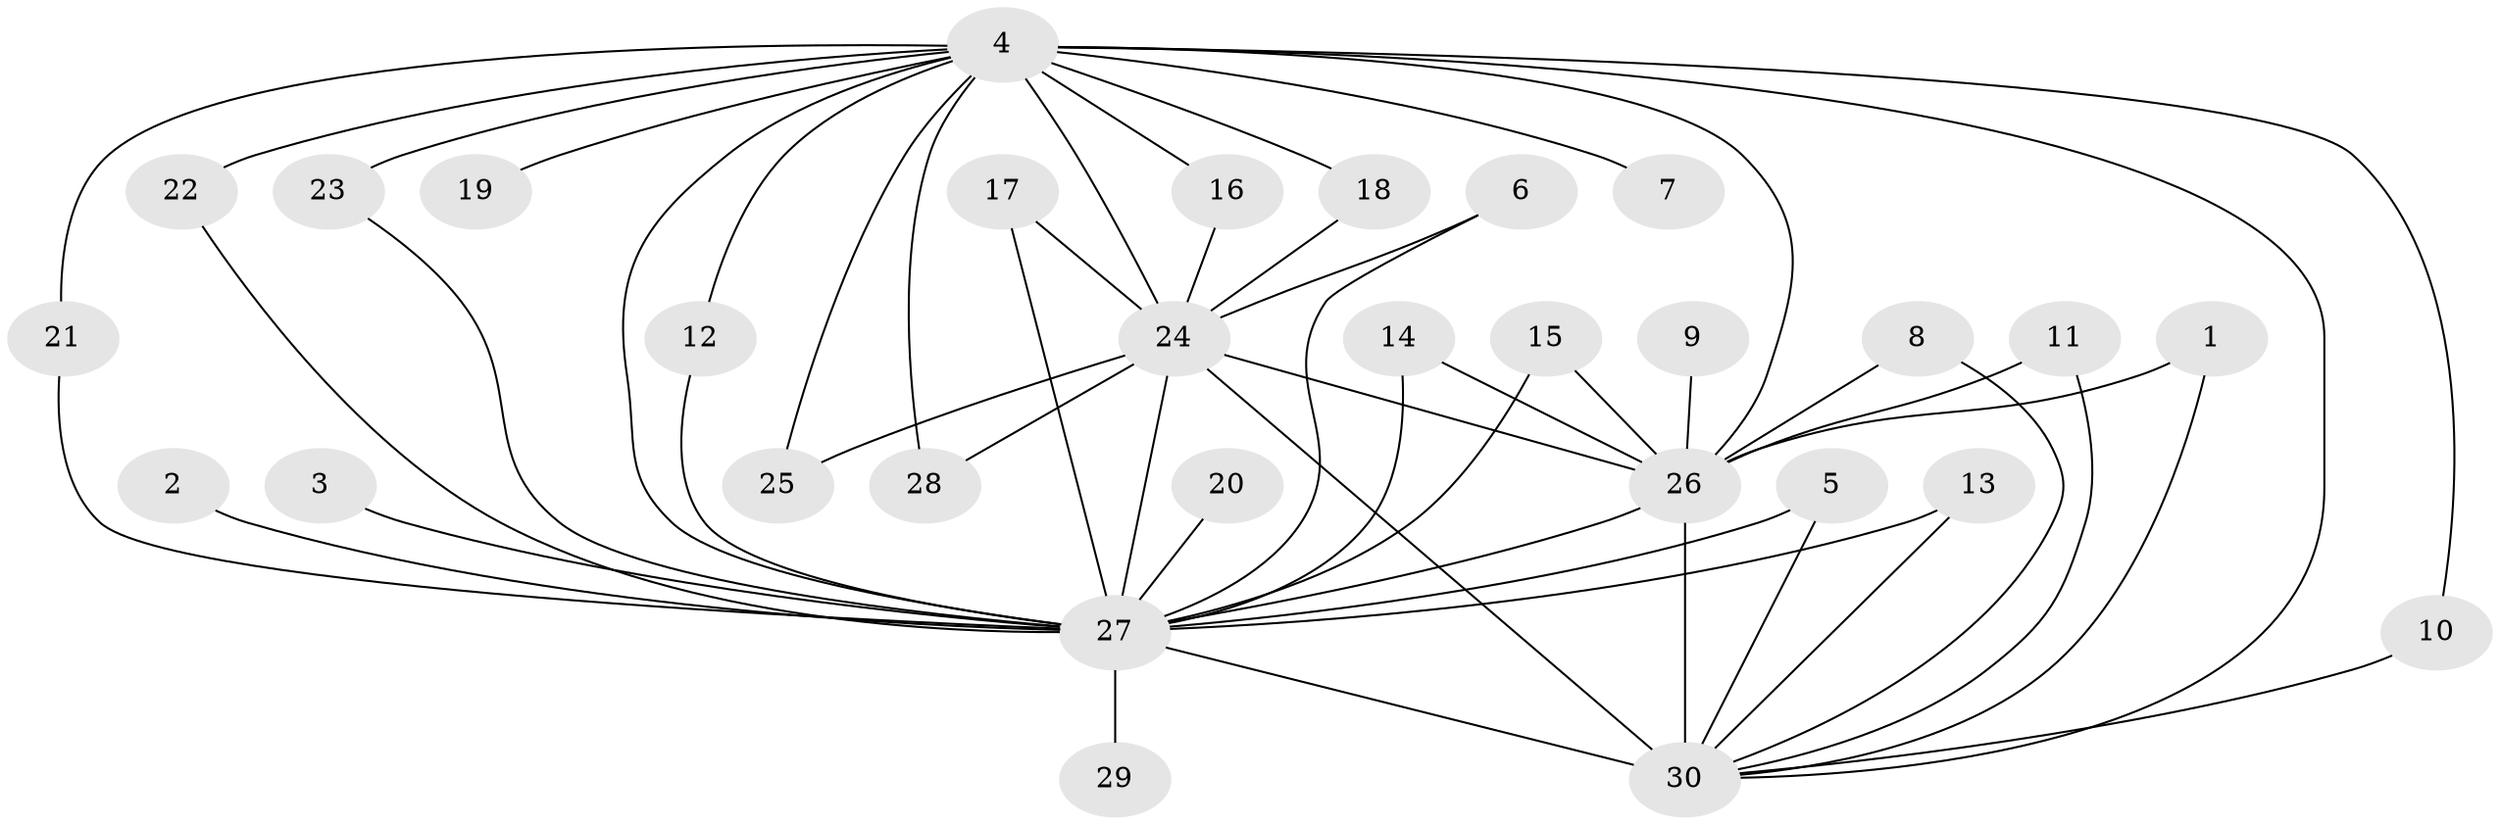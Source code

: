 // original degree distribution, {23: 0.017543859649122806, 15: 0.017543859649122806, 17: 0.07017543859649122, 11: 0.017543859649122806, 16: 0.03508771929824561, 22: 0.017543859649122806, 2: 0.6842105263157895, 7: 0.017543859649122806, 3: 0.10526315789473684, 4: 0.017543859649122806}
// Generated by graph-tools (version 1.1) at 2025/25/03/09/25 03:25:45]
// undirected, 30 vertices, 53 edges
graph export_dot {
graph [start="1"]
  node [color=gray90,style=filled];
  1;
  2;
  3;
  4;
  5;
  6;
  7;
  8;
  9;
  10;
  11;
  12;
  13;
  14;
  15;
  16;
  17;
  18;
  19;
  20;
  21;
  22;
  23;
  24;
  25;
  26;
  27;
  28;
  29;
  30;
  1 -- 26 [weight=1.0];
  1 -- 30 [weight=1.0];
  2 -- 27 [weight=2.0];
  3 -- 27 [weight=1.0];
  4 -- 7 [weight=1.0];
  4 -- 10 [weight=1.0];
  4 -- 12 [weight=1.0];
  4 -- 16 [weight=1.0];
  4 -- 18 [weight=2.0];
  4 -- 19 [weight=1.0];
  4 -- 21 [weight=1.0];
  4 -- 22 [weight=1.0];
  4 -- 23 [weight=2.0];
  4 -- 24 [weight=3.0];
  4 -- 25 [weight=1.0];
  4 -- 26 [weight=4.0];
  4 -- 27 [weight=9.0];
  4 -- 28 [weight=1.0];
  4 -- 30 [weight=5.0];
  5 -- 27 [weight=1.0];
  5 -- 30 [weight=1.0];
  6 -- 24 [weight=1.0];
  6 -- 27 [weight=1.0];
  8 -- 26 [weight=1.0];
  8 -- 30 [weight=1.0];
  9 -- 26 [weight=2.0];
  10 -- 30 [weight=1.0];
  11 -- 26 [weight=1.0];
  11 -- 30 [weight=1.0];
  12 -- 27 [weight=1.0];
  13 -- 27 [weight=1.0];
  13 -- 30 [weight=1.0];
  14 -- 26 [weight=1.0];
  14 -- 27 [weight=1.0];
  15 -- 26 [weight=1.0];
  15 -- 27 [weight=1.0];
  16 -- 24 [weight=1.0];
  17 -- 24 [weight=1.0];
  17 -- 27 [weight=1.0];
  18 -- 24 [weight=1.0];
  20 -- 27 [weight=2.0];
  21 -- 27 [weight=1.0];
  22 -- 27 [weight=1.0];
  23 -- 27 [weight=1.0];
  24 -- 25 [weight=1.0];
  24 -- 26 [weight=3.0];
  24 -- 27 [weight=5.0];
  24 -- 28 [weight=1.0];
  24 -- 30 [weight=8.0];
  26 -- 27 [weight=7.0];
  26 -- 30 [weight=5.0];
  27 -- 29 [weight=2.0];
  27 -- 30 [weight=7.0];
}
